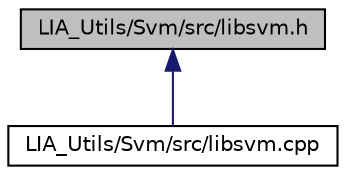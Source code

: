 digraph "LIA_Utils/Svm/src/libsvm.h"
{
  edge [fontname="Helvetica",fontsize="10",labelfontname="Helvetica",labelfontsize="10"];
  node [fontname="Helvetica",fontsize="10",shape=record];
  Node1 [label="LIA_Utils/Svm/src/libsvm.h",height=0.2,width=0.4,color="black", fillcolor="grey75", style="filled" fontcolor="black"];
  Node1 -> Node2 [dir="back",color="midnightblue",fontsize="10",style="solid",fontname="Helvetica"];
  Node2 [label="LIA_Utils/Svm/src/libsvm.cpp",height=0.2,width=0.4,color="black", fillcolor="white", style="filled",URL="$libsvm_8cpp.html"];
}
